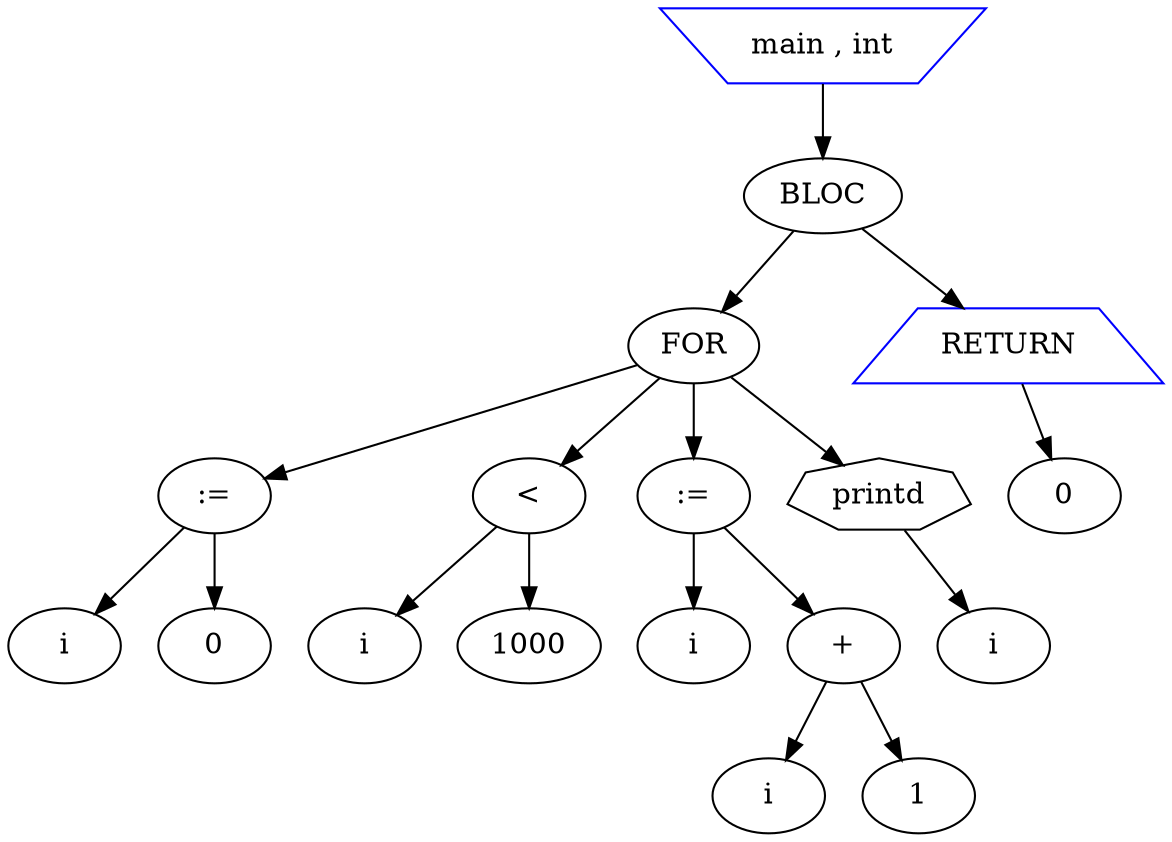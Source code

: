 digraph mon_graphe {

node_1 [label="main , int"shape=invtrapezium color=blue];
node_3 [label="BLOC"];
node_5 [label="FOR"];
node_6 [label=":="];
node_7 [label="i"];
node_8 [label="0"];
node_10 [label="<"];
node_11 [label="i"];
node_12 [label="1000"];
node_14 [label=":="];
node_15 [label="i"];
node_16 [label="+"];
node_17 [label="i"];
node_18 [label="1"];
node_22 [label="printd"shape=septagon];
node_23 [label="i"];
node_26 [label="RETURN"shape=trapezium color=blue];
node_27 [label="0"];
node_1 -> node_3;
node_3 -> node_5;
node_3 -> node_26;
node_5 -> node_6;
node_5 -> node_10;
node_5 -> node_14;
node_5 -> node_22;
node_6 -> node_7;
node_6 -> node_8;
node_10 -> node_11;
node_10 -> node_12;
node_14 -> node_15;
node_14 -> node_16;
node_16 -> node_17;
node_16 -> node_18;
node_22 -> node_23;
node_26 -> node_27;
}
